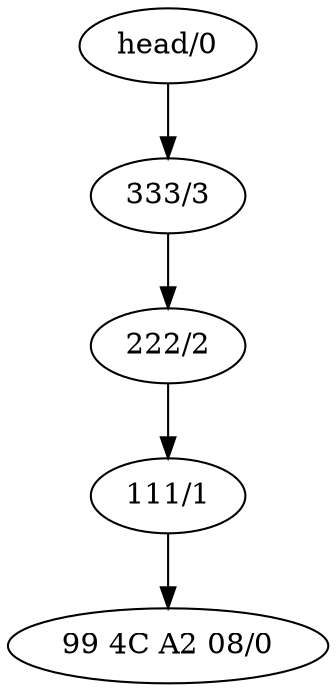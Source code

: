     digraph graphname {
        //rankdir=LR;  // Rank Direction Left to Right

        nodesep=1.0 // increases the separation between nodes
        edge [];
        //splines = true;

        n_4[label="99 4C A2 08/0"];
n_3[label="111/1"];
n_2[label="222/2"];
n_1[label="333/3"];
n_0[label="head/0"];
        n_3 -> n_4
n_2 -> n_3
n_1 -> n_2
n_0 -> n_1
    }
    